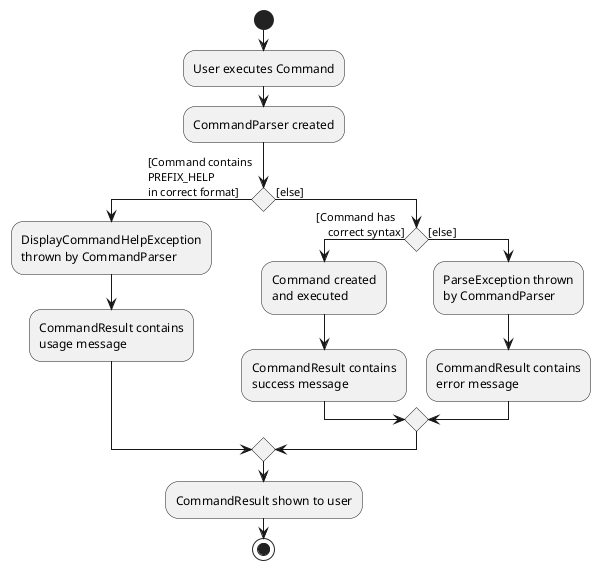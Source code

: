 @startuml
start
:User executes Command;
:CommandParser created;

'Since the beta syntax does not support placing the condition outside the
'diamond we place it as the true branch instead.

if () then ([Command contains
PREFIX_HELP
in correct format])
    :DisplayCommandHelpException
    thrown by CommandParser;
    :CommandResult contains
    usage message;
else ([else])
    if () then ([Command has
    correct syntax])
    :Command created
    and executed;
    :CommandResult contains
    success message;
    else ([else])
    :ParseException thrown
    by CommandParser;
    :CommandResult contains
    error message;
    endif
endif
:CommandResult shown to user;
stop
@enduml
